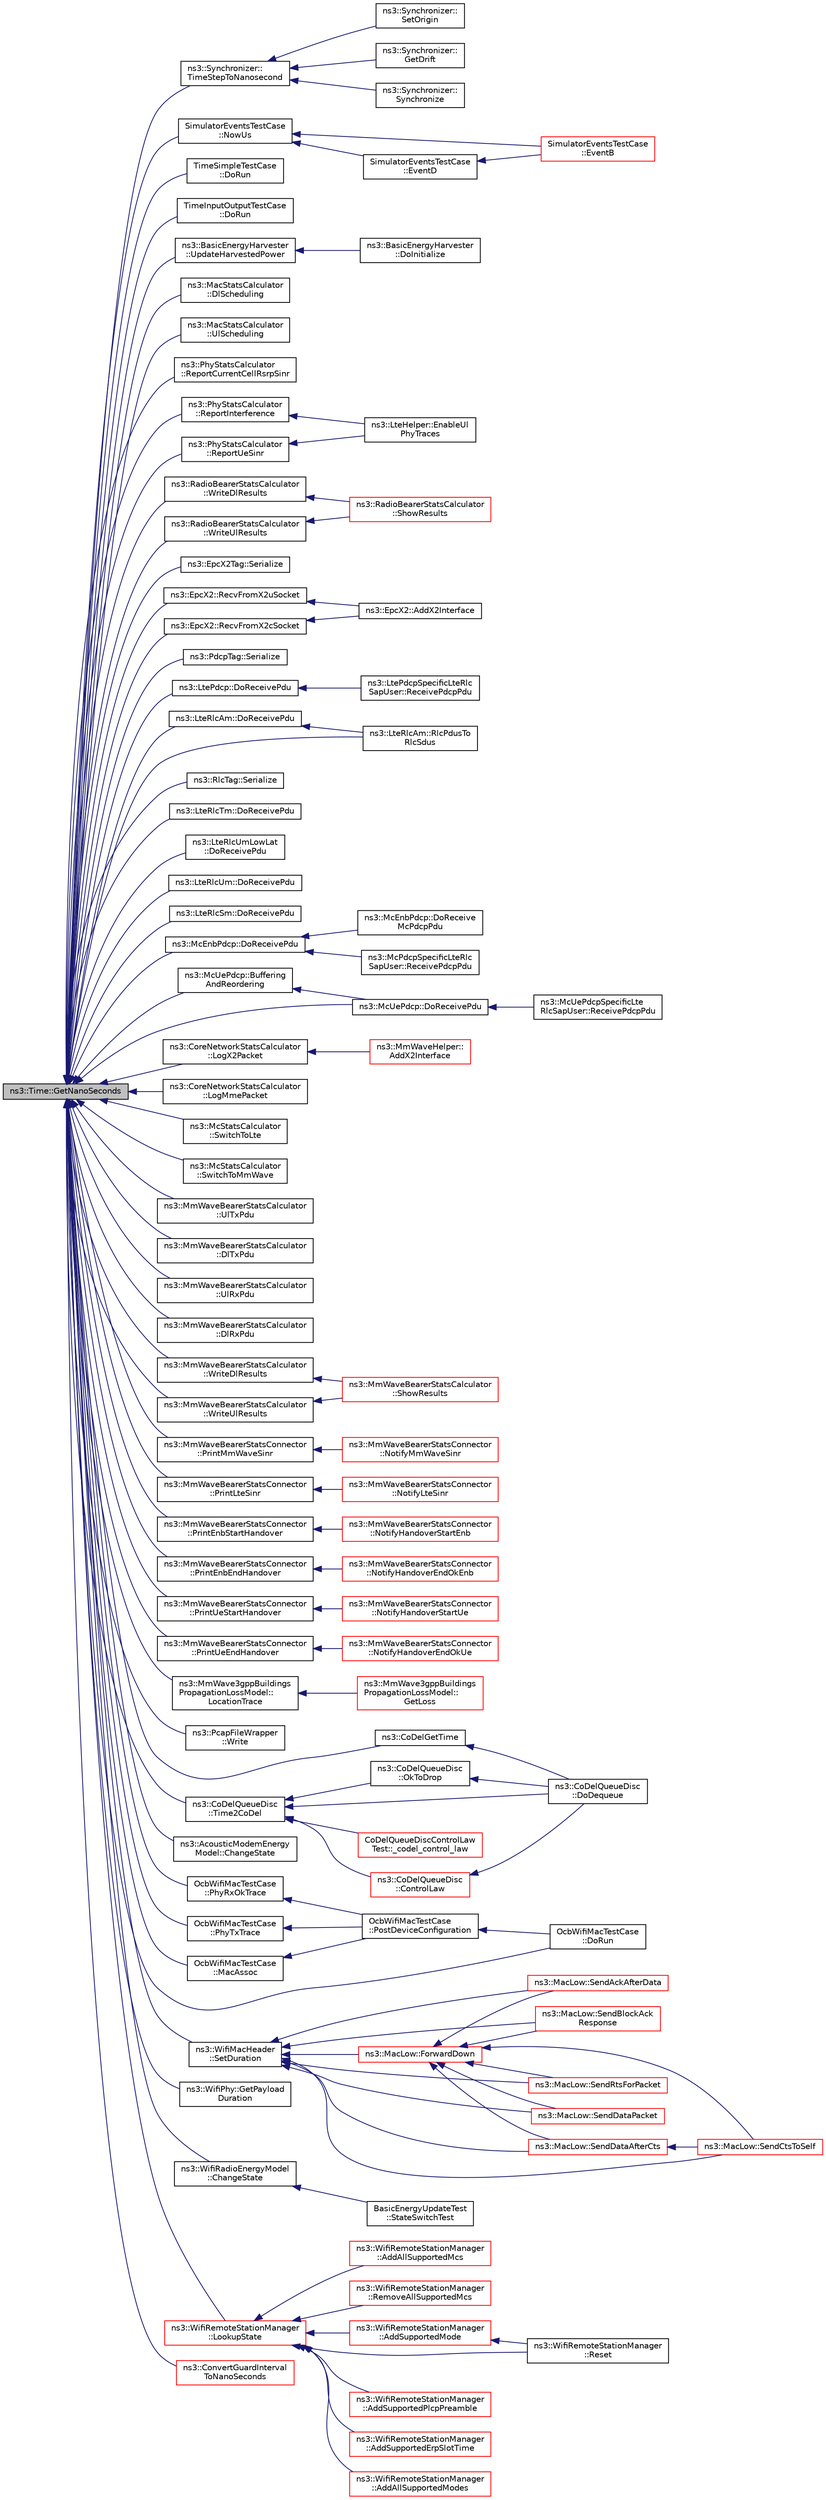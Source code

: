 digraph "ns3::Time::GetNanoSeconds"
{
  edge [fontname="Helvetica",fontsize="10",labelfontname="Helvetica",labelfontsize="10"];
  node [fontname="Helvetica",fontsize="10",shape=record];
  rankdir="LR";
  Node1 [label="ns3::Time::GetNanoSeconds",height=0.2,width=0.4,color="black", fillcolor="grey75", style="filled", fontcolor="black"];
  Node1 -> Node2 [dir="back",color="midnightblue",fontsize="10",style="solid"];
  Node2 [label="ns3::Synchronizer::\lTimeStepToNanosecond",height=0.2,width=0.4,color="black", fillcolor="white", style="filled",URL="$df/d6a/classns3_1_1Synchronizer.html#a6450d12c1de452d0d7cab179e50e6ea5",tooltip="Convert a simulator time step (in Time resolution units) to a normalized time step in nanosecond unit..."];
  Node2 -> Node3 [dir="back",color="midnightblue",fontsize="10",style="solid"];
  Node3 [label="ns3::Synchronizer::\lSetOrigin",height=0.2,width=0.4,color="black", fillcolor="white", style="filled",URL="$df/d6a/classns3_1_1Synchronizer.html#a28e1732f6db4e918491cc58a3236e544",tooltip="Establish a correspondence between a simulation time and the synchronizer real time. "];
  Node2 -> Node4 [dir="back",color="midnightblue",fontsize="10",style="solid"];
  Node4 [label="ns3::Synchronizer::\lGetDrift",height=0.2,width=0.4,color="black", fillcolor="white", style="filled",URL="$df/d6a/classns3_1_1Synchronizer.html#abcd1705e4558427df5db87fcee62a015",tooltip="Retrieve the difference between the real time clock used to synchronize the simulation and the simula..."];
  Node2 -> Node5 [dir="back",color="midnightblue",fontsize="10",style="solid"];
  Node5 [label="ns3::Synchronizer::\lSynchronize",height=0.2,width=0.4,color="black", fillcolor="white", style="filled",URL="$df/d6a/classns3_1_1Synchronizer.html#ae2884d39fd94ac636484d1a119cabab9",tooltip="Wait until the real time is in sync with the specified simulation time or until the synchronizer is S..."];
  Node1 -> Node6 [dir="back",color="midnightblue",fontsize="10",style="solid"];
  Node6 [label="SimulatorEventsTestCase\l::NowUs",height=0.2,width=0.4,color="black", fillcolor="white", style="filled",URL="$da/dc2/classSimulatorEventsTestCase.html#a66578dbe2287c1a0841d3ff38f509d6e"];
  Node6 -> Node7 [dir="back",color="midnightblue",fontsize="10",style="solid"];
  Node7 [label="SimulatorEventsTestCase\l::EventB",height=0.2,width=0.4,color="red", fillcolor="white", style="filled",URL="$da/dc2/classSimulatorEventsTestCase.html#a6ca4d5ed1b7cd1774aebf0a37b470808"];
  Node6 -> Node8 [dir="back",color="midnightblue",fontsize="10",style="solid"];
  Node8 [label="SimulatorEventsTestCase\l::EventD",height=0.2,width=0.4,color="black", fillcolor="white", style="filled",URL="$da/dc2/classSimulatorEventsTestCase.html#ae1ffeb46df7ee8d5a6e79c3d1b566a3c"];
  Node8 -> Node7 [dir="back",color="midnightblue",fontsize="10",style="solid"];
  Node1 -> Node9 [dir="back",color="midnightblue",fontsize="10",style="solid"];
  Node9 [label="TimeSimpleTestCase\l::DoRun",height=0.2,width=0.4,color="black", fillcolor="white", style="filled",URL="$d7/d25/classTimeSimpleTestCase.html#a4420daddc0f37503638626397ec83f41",tooltip="Implementation to actually run this TestCase. "];
  Node1 -> Node10 [dir="back",color="midnightblue",fontsize="10",style="solid"];
  Node10 [label="TimeInputOutputTestCase\l::DoRun",height=0.2,width=0.4,color="black", fillcolor="white", style="filled",URL="$d4/dce/classTimeInputOutputTestCase.html#aed755cb09172197ef1a3ebe096c864db",tooltip="Implementation to actually run this TestCase. "];
  Node1 -> Node11 [dir="back",color="midnightblue",fontsize="10",style="solid"];
  Node11 [label="ns3::BasicEnergyHarvester\l::UpdateHarvestedPower",height=0.2,width=0.4,color="black", fillcolor="white", style="filled",URL="$d5/df9/classns3_1_1BasicEnergyHarvester.html#aa1a0d934e9024f469a6b06b3b960f34e"];
  Node11 -> Node12 [dir="back",color="midnightblue",fontsize="10",style="solid"];
  Node12 [label="ns3::BasicEnergyHarvester\l::DoInitialize",height=0.2,width=0.4,color="black", fillcolor="white", style="filled",URL="$d5/df9/classns3_1_1BasicEnergyHarvester.html#afac6df462e0e60f32b09cdbd0c6daef8",tooltip="Defined in ns3::Object. "];
  Node1 -> Node13 [dir="back",color="midnightblue",fontsize="10",style="solid"];
  Node13 [label="ns3::MacStatsCalculator\l::DlScheduling",height=0.2,width=0.4,color="black", fillcolor="white", style="filled",URL="$dc/da6/classns3_1_1MacStatsCalculator.html#acfbe2e6288517a685fee4b4bd708ebf6"];
  Node1 -> Node14 [dir="back",color="midnightblue",fontsize="10",style="solid"];
  Node14 [label="ns3::MacStatsCalculator\l::UlScheduling",height=0.2,width=0.4,color="black", fillcolor="white", style="filled",URL="$dc/da6/classns3_1_1MacStatsCalculator.html#a1dff14e446fbebfb126948c90db9ddda"];
  Node1 -> Node15 [dir="back",color="midnightblue",fontsize="10",style="solid"];
  Node15 [label="ns3::PhyStatsCalculator\l::ReportCurrentCellRsrpSinr",height=0.2,width=0.4,color="black", fillcolor="white", style="filled",URL="$de/d00/classns3_1_1PhyStatsCalculator.html#a50b42f8dfe46fb6816e8613174567cb6"];
  Node1 -> Node16 [dir="back",color="midnightblue",fontsize="10",style="solid"];
  Node16 [label="ns3::PhyStatsCalculator\l::ReportUeSinr",height=0.2,width=0.4,color="black", fillcolor="white", style="filled",URL="$de/d00/classns3_1_1PhyStatsCalculator.html#affac4e69f2edac1880494cd751166b25"];
  Node16 -> Node17 [dir="back",color="midnightblue",fontsize="10",style="solid"];
  Node17 [label="ns3::LteHelper::EnableUl\lPhyTraces",height=0.2,width=0.4,color="black", fillcolor="white", style="filled",URL="$d6/d63/classns3_1_1LteHelper.html#a054448bb5bd549f61462fc124578049c"];
  Node1 -> Node18 [dir="back",color="midnightblue",fontsize="10",style="solid"];
  Node18 [label="ns3::PhyStatsCalculator\l::ReportInterference",height=0.2,width=0.4,color="black", fillcolor="white", style="filled",URL="$de/d00/classns3_1_1PhyStatsCalculator.html#aed49d3eb68d3322e3f8fd94f884a4d9f"];
  Node18 -> Node17 [dir="back",color="midnightblue",fontsize="10",style="solid"];
  Node1 -> Node19 [dir="back",color="midnightblue",fontsize="10",style="solid"];
  Node19 [label="ns3::RadioBearerStatsCalculator\l::WriteUlResults",height=0.2,width=0.4,color="black", fillcolor="white", style="filled",URL="$da/d14/classns3_1_1RadioBearerStatsCalculator.html#abc56a12815660aad7e3144b9402ca82e"];
  Node19 -> Node20 [dir="back",color="midnightblue",fontsize="10",style="solid"];
  Node20 [label="ns3::RadioBearerStatsCalculator\l::ShowResults",height=0.2,width=0.4,color="red", fillcolor="white", style="filled",URL="$da/d14/classns3_1_1RadioBearerStatsCalculator.html#a78157d45a5b8dd3a1b054c72ea35442c"];
  Node1 -> Node21 [dir="back",color="midnightblue",fontsize="10",style="solid"];
  Node21 [label="ns3::RadioBearerStatsCalculator\l::WriteDlResults",height=0.2,width=0.4,color="black", fillcolor="white", style="filled",URL="$da/d14/classns3_1_1RadioBearerStatsCalculator.html#a9f82c4c84f1160d648f4a21d6e068b4b"];
  Node21 -> Node20 [dir="back",color="midnightblue",fontsize="10",style="solid"];
  Node1 -> Node22 [dir="back",color="midnightblue",fontsize="10",style="solid"];
  Node22 [label="ns3::EpcX2Tag::Serialize",height=0.2,width=0.4,color="black", fillcolor="white", style="filled",URL="$dd/d2e/classns3_1_1EpcX2Tag.html#ab3e9fce832d2bf9e7f72b6bd240d6c27"];
  Node1 -> Node23 [dir="back",color="midnightblue",fontsize="10",style="solid"];
  Node23 [label="ns3::EpcX2::RecvFromX2cSocket",height=0.2,width=0.4,color="black", fillcolor="white", style="filled",URL="$df/d1e/classns3_1_1EpcX2.html#a72bf05af65397dab7bc65df72bb09ebf"];
  Node23 -> Node24 [dir="back",color="midnightblue",fontsize="10",style="solid"];
  Node24 [label="ns3::EpcX2::AddX2Interface",height=0.2,width=0.4,color="black", fillcolor="white", style="filled",URL="$df/d1e/classns3_1_1EpcX2.html#a4bcd4423802914da0356051ecf79d2f1"];
  Node1 -> Node25 [dir="back",color="midnightblue",fontsize="10",style="solid"];
  Node25 [label="ns3::EpcX2::RecvFromX2uSocket",height=0.2,width=0.4,color="black", fillcolor="white", style="filled",URL="$df/d1e/classns3_1_1EpcX2.html#af7142276a4a54af090466d51a31c796f"];
  Node25 -> Node24 [dir="back",color="midnightblue",fontsize="10",style="solid"];
  Node1 -> Node26 [dir="back",color="midnightblue",fontsize="10",style="solid"];
  Node26 [label="ns3::PdcpTag::Serialize",height=0.2,width=0.4,color="black", fillcolor="white", style="filled",URL="$d9/d0f/classns3_1_1PdcpTag.html#a0fad2a5aff62dc292909d9e9c22a1860"];
  Node1 -> Node27 [dir="back",color="midnightblue",fontsize="10",style="solid"];
  Node27 [label="ns3::LtePdcp::DoReceivePdu",height=0.2,width=0.4,color="black", fillcolor="white", style="filled",URL="$d6/d88/classns3_1_1LtePdcp.html#a39ec507fd59bc8e650738717b4a471e5"];
  Node27 -> Node28 [dir="back",color="midnightblue",fontsize="10",style="solid"];
  Node28 [label="ns3::LtePdcpSpecificLteRlc\lSapUser::ReceivePdcpPdu",height=0.2,width=0.4,color="black", fillcolor="white", style="filled",URL="$da/d5f/classns3_1_1LtePdcpSpecificLteRlcSapUser.html#a6cd9bae35c5551566d0e41ae2e6866f0"];
  Node1 -> Node29 [dir="back",color="midnightblue",fontsize="10",style="solid"];
  Node29 [label="ns3::LteRlcAm::DoReceivePdu",height=0.2,width=0.4,color="black", fillcolor="white", style="filled",URL="$d0/d4c/classns3_1_1LteRlcAm.html#a9351b349aef796a3cda5946574e9435f"];
  Node29 -> Node30 [dir="back",color="midnightblue",fontsize="10",style="solid"];
  Node30 [label="ns3::LteRlcAm::RlcPdusTo\lRlcSdus",height=0.2,width=0.4,color="black", fillcolor="white", style="filled",URL="$d0/d4c/classns3_1_1LteRlcAm.html#a5ea384363b8fa99b66f9eaad80edc2cc"];
  Node1 -> Node30 [dir="back",color="midnightblue",fontsize="10",style="solid"];
  Node1 -> Node31 [dir="back",color="midnightblue",fontsize="10",style="solid"];
  Node31 [label="ns3::RlcTag::Serialize",height=0.2,width=0.4,color="black", fillcolor="white", style="filled",URL="$df/d79/classns3_1_1RlcTag.html#affc948cb490c75300e091ba7c76f8c8b"];
  Node1 -> Node32 [dir="back",color="midnightblue",fontsize="10",style="solid"];
  Node32 [label="ns3::LteRlcTm::DoReceivePdu",height=0.2,width=0.4,color="black", fillcolor="white", style="filled",URL="$d1/d86/classns3_1_1LteRlcTm.html#ae9d86b7d5185d0cdbcd1304eb0826106"];
  Node1 -> Node33 [dir="back",color="midnightblue",fontsize="10",style="solid"];
  Node33 [label="ns3::LteRlcUmLowLat\l::DoReceivePdu",height=0.2,width=0.4,color="black", fillcolor="white", style="filled",URL="$dd/df9/classns3_1_1LteRlcUmLowLat.html#a6af3b60ead539ac46666cb2e9b825eb3"];
  Node1 -> Node34 [dir="back",color="midnightblue",fontsize="10",style="solid"];
  Node34 [label="ns3::LteRlcUm::DoReceivePdu",height=0.2,width=0.4,color="black", fillcolor="white", style="filled",URL="$db/d49/classns3_1_1LteRlcUm.html#aaba57757b1c5640b7bbe421efb82417a"];
  Node1 -> Node35 [dir="back",color="midnightblue",fontsize="10",style="solid"];
  Node35 [label="ns3::LteRlcSm::DoReceivePdu",height=0.2,width=0.4,color="black", fillcolor="white", style="filled",URL="$d5/d05/classns3_1_1LteRlcSm.html#a4844e545ebe665d78afafc82a6d22800"];
  Node1 -> Node36 [dir="back",color="midnightblue",fontsize="10",style="solid"];
  Node36 [label="ns3::McEnbPdcp::DoReceivePdu",height=0.2,width=0.4,color="black", fillcolor="white", style="filled",URL="$d0/de1/classns3_1_1McEnbPdcp.html#a244a5eff95cef39b7319af03bfbac89d"];
  Node36 -> Node37 [dir="back",color="midnightblue",fontsize="10",style="solid"];
  Node37 [label="ns3::McPdcpSpecificLteRlc\lSapUser::ReceivePdcpPdu",height=0.2,width=0.4,color="black", fillcolor="white", style="filled",URL="$d9/d13/classns3_1_1McPdcpSpecificLteRlcSapUser.html#a0fa542c3a11d776ccbf72638695e5322"];
  Node36 -> Node38 [dir="back",color="midnightblue",fontsize="10",style="solid"];
  Node38 [label="ns3::McEnbPdcp::DoReceive\lMcPdcpPdu",height=0.2,width=0.4,color="black", fillcolor="white", style="filled",URL="$d0/de1/classns3_1_1McEnbPdcp.html#a5b9c606adc1cfce67ea26d07120ce8a3"];
  Node1 -> Node39 [dir="back",color="midnightblue",fontsize="10",style="solid"];
  Node39 [label="ns3::McUePdcp::DoReceivePdu",height=0.2,width=0.4,color="black", fillcolor="white", style="filled",URL="$d2/d69/classns3_1_1McUePdcp.html#a98d45c04cf0a2b10b2dd79efc3db62d8"];
  Node39 -> Node40 [dir="back",color="midnightblue",fontsize="10",style="solid"];
  Node40 [label="ns3::McUePdcpSpecificLte\lRlcSapUser::ReceivePdcpPdu",height=0.2,width=0.4,color="black", fillcolor="white", style="filled",URL="$df/d6f/classns3_1_1McUePdcpSpecificLteRlcSapUser.html#a686f0007338c5f3089d4a802d97a7e94"];
  Node1 -> Node41 [dir="back",color="midnightblue",fontsize="10",style="solid"];
  Node41 [label="ns3::McUePdcp::Buffering\lAndReordering",height=0.2,width=0.4,color="black", fillcolor="white", style="filled",URL="$d2/d69/classns3_1_1McUePdcp.html#af427000ceed62252a0cce301d47f2e68"];
  Node41 -> Node39 [dir="back",color="midnightblue",fontsize="10",style="solid"];
  Node1 -> Node42 [dir="back",color="midnightblue",fontsize="10",style="solid"];
  Node42 [label="ns3::CoreNetworkStatsCalculator\l::LogX2Packet",height=0.2,width=0.4,color="black", fillcolor="white", style="filled",URL="$da/d47/classns3_1_1CoreNetworkStatsCalculator.html#a4ad926aa72b89e4ff8708c971435f8f9"];
  Node42 -> Node43 [dir="back",color="midnightblue",fontsize="10",style="solid"];
  Node43 [label="ns3::MmWaveHelper::\lAddX2Interface",height=0.2,width=0.4,color="red", fillcolor="white", style="filled",URL="$dd/d6b/classns3_1_1MmWaveHelper.html#a879c5e60c46b04b9decd31624b91cc70"];
  Node1 -> Node44 [dir="back",color="midnightblue",fontsize="10",style="solid"];
  Node44 [label="ns3::CoreNetworkStatsCalculator\l::LogMmePacket",height=0.2,width=0.4,color="black", fillcolor="white", style="filled",URL="$da/d47/classns3_1_1CoreNetworkStatsCalculator.html#a76a8fab42a44b67f1d159ae67c22b08e"];
  Node1 -> Node45 [dir="back",color="midnightblue",fontsize="10",style="solid"];
  Node45 [label="ns3::McStatsCalculator\l::SwitchToLte",height=0.2,width=0.4,color="black", fillcolor="white", style="filled",URL="$d8/df3/classns3_1_1McStatsCalculator.html#aece7c7caf980ab4511d7b40ca7df2192"];
  Node1 -> Node46 [dir="back",color="midnightblue",fontsize="10",style="solid"];
  Node46 [label="ns3::McStatsCalculator\l::SwitchToMmWave",height=0.2,width=0.4,color="black", fillcolor="white", style="filled",URL="$d8/df3/classns3_1_1McStatsCalculator.html#a0991af48036bd5204b9179c7d8fa1874"];
  Node1 -> Node47 [dir="back",color="midnightblue",fontsize="10",style="solid"];
  Node47 [label="ns3::MmWaveBearerStatsCalculator\l::UlTxPdu",height=0.2,width=0.4,color="black", fillcolor="white", style="filled",URL="$d2/d8f/classns3_1_1MmWaveBearerStatsCalculator.html#ac2ba4337cbd326e2d9e7dd003cda5e65"];
  Node1 -> Node48 [dir="back",color="midnightblue",fontsize="10",style="solid"];
  Node48 [label="ns3::MmWaveBearerStatsCalculator\l::DlTxPdu",height=0.2,width=0.4,color="black", fillcolor="white", style="filled",URL="$d2/d8f/classns3_1_1MmWaveBearerStatsCalculator.html#a88d5ccde3f5dc1c684d846fc875bd1dc"];
  Node1 -> Node49 [dir="back",color="midnightblue",fontsize="10",style="solid"];
  Node49 [label="ns3::MmWaveBearerStatsCalculator\l::UlRxPdu",height=0.2,width=0.4,color="black", fillcolor="white", style="filled",URL="$d2/d8f/classns3_1_1MmWaveBearerStatsCalculator.html#adfc452d44ddead6031d9b6f82f0ff82d"];
  Node1 -> Node50 [dir="back",color="midnightblue",fontsize="10",style="solid"];
  Node50 [label="ns3::MmWaveBearerStatsCalculator\l::DlRxPdu",height=0.2,width=0.4,color="black", fillcolor="white", style="filled",URL="$d2/d8f/classns3_1_1MmWaveBearerStatsCalculator.html#a794afdcf9dc1ca0d2f311a5424254b0d"];
  Node1 -> Node51 [dir="back",color="midnightblue",fontsize="10",style="solid"];
  Node51 [label="ns3::MmWaveBearerStatsCalculator\l::WriteUlResults",height=0.2,width=0.4,color="black", fillcolor="white", style="filled",URL="$d2/d8f/classns3_1_1MmWaveBearerStatsCalculator.html#aa50020604d7d8bd5eeac1f91269e154d"];
  Node51 -> Node52 [dir="back",color="midnightblue",fontsize="10",style="solid"];
  Node52 [label="ns3::MmWaveBearerStatsCalculator\l::ShowResults",height=0.2,width=0.4,color="red", fillcolor="white", style="filled",URL="$d2/d8f/classns3_1_1MmWaveBearerStatsCalculator.html#a1b1999fe817457077fe04899b9da7d0d"];
  Node1 -> Node53 [dir="back",color="midnightblue",fontsize="10",style="solid"];
  Node53 [label="ns3::MmWaveBearerStatsCalculator\l::WriteDlResults",height=0.2,width=0.4,color="black", fillcolor="white", style="filled",URL="$d2/d8f/classns3_1_1MmWaveBearerStatsCalculator.html#ac6ab69f531d63e6dd53e5b6526e80a23"];
  Node53 -> Node52 [dir="back",color="midnightblue",fontsize="10",style="solid"];
  Node1 -> Node54 [dir="back",color="midnightblue",fontsize="10",style="solid"];
  Node54 [label="ns3::MmWaveBearerStatsConnector\l::PrintMmWaveSinr",height=0.2,width=0.4,color="black", fillcolor="white", style="filled",URL="$d7/d9f/classns3_1_1MmWaveBearerStatsConnector.html#a96267aa2e0e447dde6567cecc394779d"];
  Node54 -> Node55 [dir="back",color="midnightblue",fontsize="10",style="solid"];
  Node55 [label="ns3::MmWaveBearerStatsConnector\l::NotifyMmWaveSinr",height=0.2,width=0.4,color="red", fillcolor="white", style="filled",URL="$d7/d9f/classns3_1_1MmWaveBearerStatsConnector.html#a4a4cd1cd9ff36c5e842f37f714311a82"];
  Node1 -> Node56 [dir="back",color="midnightblue",fontsize="10",style="solid"];
  Node56 [label="ns3::MmWaveBearerStatsConnector\l::PrintLteSinr",height=0.2,width=0.4,color="black", fillcolor="white", style="filled",URL="$d7/d9f/classns3_1_1MmWaveBearerStatsConnector.html#a648644c071e115ce4950a9c735d2adcb"];
  Node56 -> Node57 [dir="back",color="midnightblue",fontsize="10",style="solid"];
  Node57 [label="ns3::MmWaveBearerStatsConnector\l::NotifyLteSinr",height=0.2,width=0.4,color="red", fillcolor="white", style="filled",URL="$d7/d9f/classns3_1_1MmWaveBearerStatsConnector.html#a723f7b49276a0af43402ff9b55399412"];
  Node1 -> Node58 [dir="back",color="midnightblue",fontsize="10",style="solid"];
  Node58 [label="ns3::MmWaveBearerStatsConnector\l::PrintEnbStartHandover",height=0.2,width=0.4,color="black", fillcolor="white", style="filled",URL="$d7/d9f/classns3_1_1MmWaveBearerStatsConnector.html#a77e55c306256ba12971e9ceb78aa221c"];
  Node58 -> Node59 [dir="back",color="midnightblue",fontsize="10",style="solid"];
  Node59 [label="ns3::MmWaveBearerStatsConnector\l::NotifyHandoverStartEnb",height=0.2,width=0.4,color="red", fillcolor="white", style="filled",URL="$d7/d9f/classns3_1_1MmWaveBearerStatsConnector.html#a46ff74e05696af0f69e1ea0458f71dcc"];
  Node1 -> Node60 [dir="back",color="midnightblue",fontsize="10",style="solid"];
  Node60 [label="ns3::MmWaveBearerStatsConnector\l::PrintEnbEndHandover",height=0.2,width=0.4,color="black", fillcolor="white", style="filled",URL="$d7/d9f/classns3_1_1MmWaveBearerStatsConnector.html#a3a00650fa58606b58ecb3ff07e588f19"];
  Node60 -> Node61 [dir="back",color="midnightblue",fontsize="10",style="solid"];
  Node61 [label="ns3::MmWaveBearerStatsConnector\l::NotifyHandoverEndOkEnb",height=0.2,width=0.4,color="red", fillcolor="white", style="filled",URL="$d7/d9f/classns3_1_1MmWaveBearerStatsConnector.html#aad2a464af800763ebf5fd37fe2241c28"];
  Node1 -> Node62 [dir="back",color="midnightblue",fontsize="10",style="solid"];
  Node62 [label="ns3::MmWaveBearerStatsConnector\l::PrintUeStartHandover",height=0.2,width=0.4,color="black", fillcolor="white", style="filled",URL="$d7/d9f/classns3_1_1MmWaveBearerStatsConnector.html#a84fdb3dc2921731bb6f116b9c2e860b4"];
  Node62 -> Node63 [dir="back",color="midnightblue",fontsize="10",style="solid"];
  Node63 [label="ns3::MmWaveBearerStatsConnector\l::NotifyHandoverStartUe",height=0.2,width=0.4,color="red", fillcolor="white", style="filled",URL="$d7/d9f/classns3_1_1MmWaveBearerStatsConnector.html#a256d437bf2591e6bd5a1b544969fd6f9"];
  Node1 -> Node64 [dir="back",color="midnightblue",fontsize="10",style="solid"];
  Node64 [label="ns3::MmWaveBearerStatsConnector\l::PrintUeEndHandover",height=0.2,width=0.4,color="black", fillcolor="white", style="filled",URL="$d7/d9f/classns3_1_1MmWaveBearerStatsConnector.html#a9a0a940a012cd9a27dd3de411f0a73cf"];
  Node64 -> Node65 [dir="back",color="midnightblue",fontsize="10",style="solid"];
  Node65 [label="ns3::MmWaveBearerStatsConnector\l::NotifyHandoverEndOkUe",height=0.2,width=0.4,color="red", fillcolor="white", style="filled",URL="$d7/d9f/classns3_1_1MmWaveBearerStatsConnector.html#a8508fad62fbd6421001c7092ca96edbf"];
  Node1 -> Node66 [dir="back",color="midnightblue",fontsize="10",style="solid"];
  Node66 [label="ns3::MmWave3gppBuildings\lPropagationLossModel::\lLocationTrace",height=0.2,width=0.4,color="black", fillcolor="white", style="filled",URL="$d6/d89/classns3_1_1MmWave3gppBuildingsPropagationLossModel.html#ae17b851f6c5814b01917c0af97a6c319"];
  Node66 -> Node67 [dir="back",color="midnightblue",fontsize="10",style="solid"];
  Node67 [label="ns3::MmWave3gppBuildings\lPropagationLossModel::\lGetLoss",height=0.2,width=0.4,color="red", fillcolor="white", style="filled",URL="$d6/d89/classns3_1_1MmWave3gppBuildingsPropagationLossModel.html#ae461e2a33b54da63fe384804e719813b"];
  Node1 -> Node68 [dir="back",color="midnightblue",fontsize="10",style="solid"];
  Node68 [label="ns3::PcapFileWrapper\l::Write",height=0.2,width=0.4,color="black", fillcolor="white", style="filled",URL="$d0/d37/classns3_1_1PcapFileWrapper.html#a00c5afa3a653c6bcfaa37fe35c43675e",tooltip="Write the next packet to file. "];
  Node1 -> Node69 [dir="back",color="midnightblue",fontsize="10",style="solid"];
  Node69 [label="ns3::CoDelGetTime",height=0.2,width=0.4,color="black", fillcolor="white", style="filled",URL="$d7/d2e/namespacens3.html#affec668ac26bd382b1e7b79a30a192de"];
  Node69 -> Node70 [dir="back",color="midnightblue",fontsize="10",style="solid"];
  Node70 [label="ns3::CoDelQueueDisc\l::DoDequeue",height=0.2,width=0.4,color="black", fillcolor="white", style="filled",URL="$de/d17/classns3_1_1CoDelQueueDisc.html#a6128cb8655b87b67f04424c68058e751",tooltip="Remove a packet from queue based on the current state If we are in dropping state, check if we could leave the dropping state or if we should perform next drop If we are not currently in dropping state, check if we need to enter the state and drop the first packet. "];
  Node1 -> Node71 [dir="back",color="midnightblue",fontsize="10",style="solid"];
  Node71 [label="ns3::CoDelQueueDisc\l::Time2CoDel",height=0.2,width=0.4,color="black", fillcolor="white", style="filled",URL="$de/d17/classns3_1_1CoDelQueueDisc.html#aba2aa3ab9d1adecc1b60023512656972"];
  Node71 -> Node72 [dir="back",color="midnightblue",fontsize="10",style="solid"];
  Node72 [label="ns3::CoDelQueueDisc\l::ControlLaw",height=0.2,width=0.4,color="red", fillcolor="white", style="filled",URL="$de/d17/classns3_1_1CoDelQueueDisc.html#adff5ff4ecef4f9bbe51cde7ab0642af3",tooltip="Determine the time for next drop CoDel control law is t + m_interval/sqrt(m_count). Here, we use m_recInvSqrt calculated by Newton&#39;s method in NewtonStep() to avoid both sqrt() and divide operations. "];
  Node72 -> Node70 [dir="back",color="midnightblue",fontsize="10",style="solid"];
  Node71 -> Node73 [dir="back",color="midnightblue",fontsize="10",style="solid"];
  Node73 [label="ns3::CoDelQueueDisc\l::OkToDrop",height=0.2,width=0.4,color="black", fillcolor="white", style="filled",URL="$de/d17/classns3_1_1CoDelQueueDisc.html#a9b3e4ad53210fe2b1098fc799e139ff0",tooltip="Determine whether a packet is OK to be dropped. The packet may not be actually dropped (depending on ..."];
  Node73 -> Node70 [dir="back",color="midnightblue",fontsize="10",style="solid"];
  Node71 -> Node70 [dir="back",color="midnightblue",fontsize="10",style="solid"];
  Node71 -> Node74 [dir="back",color="midnightblue",fontsize="10",style="solid"];
  Node74 [label="CoDelQueueDiscControlLaw\lTest::_codel_control_law",height=0.2,width=0.4,color="red", fillcolor="white", style="filled",URL="$dc/d0b/classCoDelQueueDiscControlLawTest.html#aa22c6432dec88a53567674c55c29f216"];
  Node1 -> Node75 [dir="back",color="midnightblue",fontsize="10",style="solid"];
  Node75 [label="ns3::AcousticModemEnergy\lModel::ChangeState",height=0.2,width=0.4,color="black", fillcolor="white", style="filled",URL="$d4/da6/classns3_1_1AcousticModemEnergyModel.html#abc8069f9d62851c055d740274a1b5bac"];
  Node1 -> Node76 [dir="back",color="midnightblue",fontsize="10",style="solid"];
  Node76 [label="OcbWifiMacTestCase\l::MacAssoc",height=0.2,width=0.4,color="black", fillcolor="white", style="filled",URL="$d1/dd6/classOcbWifiMacTestCase.html#ac48d9afb4b72f66f11608903a10da2d0"];
  Node76 -> Node77 [dir="back",color="midnightblue",fontsize="10",style="solid"];
  Node77 [label="OcbWifiMacTestCase\l::PostDeviceConfiguration",height=0.2,width=0.4,color="black", fillcolor="white", style="filled",URL="$d1/dd6/classOcbWifiMacTestCase.html#a6b536e2fc476ebf85d4cd0ae7490987c"];
  Node77 -> Node78 [dir="back",color="midnightblue",fontsize="10",style="solid"];
  Node78 [label="OcbWifiMacTestCase\l::DoRun",height=0.2,width=0.4,color="black", fillcolor="white", style="filled",URL="$d1/dd6/classOcbWifiMacTestCase.html#a730877f90008a4a4e7fd547f964f0f08"];
  Node1 -> Node79 [dir="back",color="midnightblue",fontsize="10",style="solid"];
  Node79 [label="OcbWifiMacTestCase\l::PhyRxOkTrace",height=0.2,width=0.4,color="black", fillcolor="white", style="filled",URL="$d1/dd6/classOcbWifiMacTestCase.html#aa0e4495ed57249ab657f1f1ea75f4a37"];
  Node79 -> Node77 [dir="back",color="midnightblue",fontsize="10",style="solid"];
  Node1 -> Node80 [dir="back",color="midnightblue",fontsize="10",style="solid"];
  Node80 [label="OcbWifiMacTestCase\l::PhyTxTrace",height=0.2,width=0.4,color="black", fillcolor="white", style="filled",URL="$d1/dd6/classOcbWifiMacTestCase.html#a3ed42be8055159ceb4cc1023deb44f12"];
  Node80 -> Node77 [dir="back",color="midnightblue",fontsize="10",style="solid"];
  Node1 -> Node78 [dir="back",color="midnightblue",fontsize="10",style="solid"];
  Node1 -> Node81 [dir="back",color="midnightblue",fontsize="10",style="solid"];
  Node81 [label="ns3::WifiMacHeader\l::SetDuration",height=0.2,width=0.4,color="black", fillcolor="white", style="filled",URL="$d2/d9b/classns3_1_1WifiMacHeader.html#a8c0936e7d1a0d1e43ccfcd21f43830fb"];
  Node81 -> Node82 [dir="back",color="midnightblue",fontsize="10",style="solid"];
  Node82 [label="ns3::MacLow::ForwardDown",height=0.2,width=0.4,color="red", fillcolor="white", style="filled",URL="$d3/da6/classns3_1_1MacLow.html#a4eefbfa3d57539dadf0224cc7fcf952d"];
  Node82 -> Node83 [dir="back",color="midnightblue",fontsize="10",style="solid"];
  Node83 [label="ns3::MacLow::SendRtsForPacket",height=0.2,width=0.4,color="red", fillcolor="white", style="filled",URL="$d3/da6/classns3_1_1MacLow.html#ac472702b866a51ea2dfb7637381897aa"];
  Node82 -> Node84 [dir="back",color="midnightblue",fontsize="10",style="solid"];
  Node84 [label="ns3::MacLow::SendDataPacket",height=0.2,width=0.4,color="red", fillcolor="white", style="filled",URL="$d3/da6/classns3_1_1MacLow.html#ab177d7c7ba53c56f91612114412914bf"];
  Node82 -> Node85 [dir="back",color="midnightblue",fontsize="10",style="solid"];
  Node85 [label="ns3::MacLow::SendCtsToSelf",height=0.2,width=0.4,color="red", fillcolor="white", style="filled",URL="$d3/da6/classns3_1_1MacLow.html#a209c346576d367ef16cfa1cfdefff909"];
  Node82 -> Node86 [dir="back",color="midnightblue",fontsize="10",style="solid"];
  Node86 [label="ns3::MacLow::SendDataAfterCts",height=0.2,width=0.4,color="red", fillcolor="white", style="filled",URL="$d3/da6/classns3_1_1MacLow.html#a063bab2ef4e7320a3f8cfa9890090ab6"];
  Node86 -> Node85 [dir="back",color="midnightblue",fontsize="10",style="solid"];
  Node82 -> Node87 [dir="back",color="midnightblue",fontsize="10",style="solid"];
  Node87 [label="ns3::MacLow::SendAckAfterData",height=0.2,width=0.4,color="red", fillcolor="white", style="filled",URL="$d3/da6/classns3_1_1MacLow.html#a8db1635644b89072dfcb5fbc2330031b"];
  Node82 -> Node88 [dir="back",color="midnightblue",fontsize="10",style="solid"];
  Node88 [label="ns3::MacLow::SendBlockAck\lResponse",height=0.2,width=0.4,color="red", fillcolor="white", style="filled",URL="$d3/da6/classns3_1_1MacLow.html#a85c374be43ba3bd52fd1ad6efdfef6c6"];
  Node81 -> Node83 [dir="back",color="midnightblue",fontsize="10",style="solid"];
  Node81 -> Node84 [dir="back",color="midnightblue",fontsize="10",style="solid"];
  Node81 -> Node85 [dir="back",color="midnightblue",fontsize="10",style="solid"];
  Node81 -> Node86 [dir="back",color="midnightblue",fontsize="10",style="solid"];
  Node81 -> Node87 [dir="back",color="midnightblue",fontsize="10",style="solid"];
  Node81 -> Node88 [dir="back",color="midnightblue",fontsize="10",style="solid"];
  Node1 -> Node89 [dir="back",color="midnightblue",fontsize="10",style="solid"];
  Node89 [label="ns3::WifiPhy::GetPayload\lDuration",height=0.2,width=0.4,color="black", fillcolor="white", style="filled",URL="$d6/d5a/classns3_1_1WifiPhy.html#a7573ab7a26df41afb80a8c285cf290ee"];
  Node1 -> Node90 [dir="back",color="midnightblue",fontsize="10",style="solid"];
  Node90 [label="ns3::WifiRadioEnergyModel\l::ChangeState",height=0.2,width=0.4,color="black", fillcolor="white", style="filled",URL="$dd/dd4/classns3_1_1WifiRadioEnergyModel.html#a329d64a275e2e09c49c7752528d68033",tooltip="Changes state of the WifiRadioEnergyMode. "];
  Node90 -> Node91 [dir="back",color="midnightblue",fontsize="10",style="solid"];
  Node91 [label="BasicEnergyUpdateTest\l::StateSwitchTest",height=0.2,width=0.4,color="black", fillcolor="white", style="filled",URL="$d5/de0/classBasicEnergyUpdateTest.html#aebdf7df054db21ed34826ccdf208f6a6"];
  Node1 -> Node92 [dir="back",color="midnightblue",fontsize="10",style="solid"];
  Node92 [label="ns3::WifiRemoteStationManager\l::LookupState",height=0.2,width=0.4,color="red", fillcolor="white", style="filled",URL="$d6/d65/classns3_1_1WifiRemoteStationManager.html#aa92633f587338f32789e9210c82c6815"];
  Node92 -> Node93 [dir="back",color="midnightblue",fontsize="10",style="solid"];
  Node93 [label="ns3::WifiRemoteStationManager\l::Reset",height=0.2,width=0.4,color="black", fillcolor="white", style="filled",URL="$d6/d65/classns3_1_1WifiRemoteStationManager.html#af86b5a6762ddd264176af51442e7b3ed"];
  Node92 -> Node94 [dir="back",color="midnightblue",fontsize="10",style="solid"];
  Node94 [label="ns3::WifiRemoteStationManager\l::AddSupportedPlcpPreamble",height=0.2,width=0.4,color="red", fillcolor="white", style="filled",URL="$d6/d65/classns3_1_1WifiRemoteStationManager.html#a87909d301ec356d94d625e41d7015e5a"];
  Node92 -> Node95 [dir="back",color="midnightblue",fontsize="10",style="solid"];
  Node95 [label="ns3::WifiRemoteStationManager\l::AddSupportedErpSlotTime",height=0.2,width=0.4,color="red", fillcolor="white", style="filled",URL="$d6/d65/classns3_1_1WifiRemoteStationManager.html#ad6f363b975424a99e6190d04078408e5"];
  Node92 -> Node96 [dir="back",color="midnightblue",fontsize="10",style="solid"];
  Node96 [label="ns3::WifiRemoteStationManager\l::AddSupportedMode",height=0.2,width=0.4,color="red", fillcolor="white", style="filled",URL="$d6/d65/classns3_1_1WifiRemoteStationManager.html#a90f4d6b042c2692493446d36a3de799f"];
  Node96 -> Node93 [dir="back",color="midnightblue",fontsize="10",style="solid"];
  Node92 -> Node97 [dir="back",color="midnightblue",fontsize="10",style="solid"];
  Node97 [label="ns3::WifiRemoteStationManager\l::AddAllSupportedModes",height=0.2,width=0.4,color="red", fillcolor="white", style="filled",URL="$d6/d65/classns3_1_1WifiRemoteStationManager.html#a4820bca619f254af7ff3ea2990563dbe"];
  Node92 -> Node98 [dir="back",color="midnightblue",fontsize="10",style="solid"];
  Node98 [label="ns3::WifiRemoteStationManager\l::AddAllSupportedMcs",height=0.2,width=0.4,color="red", fillcolor="white", style="filled",URL="$d6/d65/classns3_1_1WifiRemoteStationManager.html#a284f2ff0fb0cde5c8b08a3671712de58"];
  Node92 -> Node99 [dir="back",color="midnightblue",fontsize="10",style="solid"];
  Node99 [label="ns3::WifiRemoteStationManager\l::RemoveAllSupportedMcs",height=0.2,width=0.4,color="red", fillcolor="white", style="filled",URL="$d6/d65/classns3_1_1WifiRemoteStationManager.html#a56e6fa217c536de55870bbb7166501c7"];
  Node1 -> Node100 [dir="back",color="midnightblue",fontsize="10",style="solid"];
  Node100 [label="ns3::ConvertGuardInterval\lToNanoSeconds",height=0.2,width=0.4,color="red", fillcolor="white", style="filled",URL="$d7/d2e/namespacens3.html#a55676b01ef86544fd12cc854f9a32b2b"];
}
